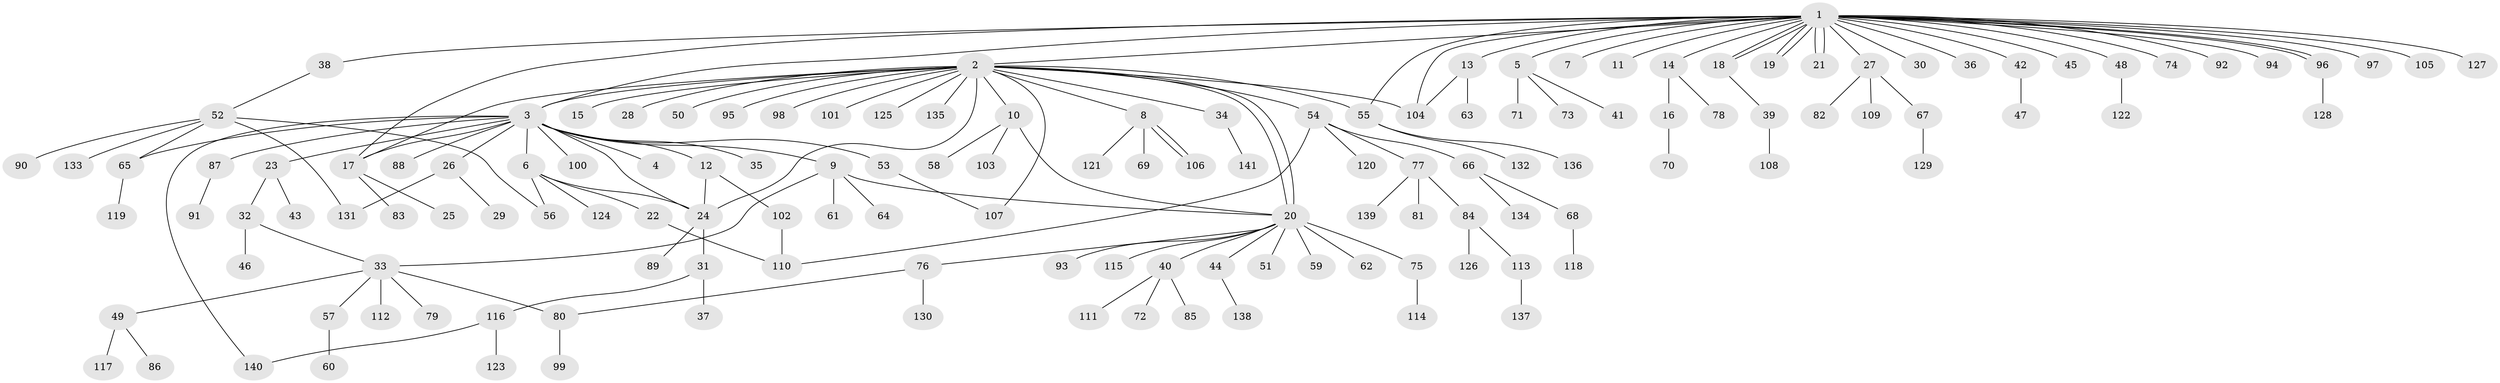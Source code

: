 // coarse degree distribution, {28: 0.014285714285714285, 20: 0.014285714285714285, 16: 0.014285714285714285, 1: 0.7, 4: 0.04285714285714286, 17: 0.014285714285714285, 3: 0.05714285714285714, 6: 0.014285714285714285, 2: 0.12857142857142856}
// Generated by graph-tools (version 1.1) at 2025/18/03/04/25 18:18:20]
// undirected, 141 vertices, 166 edges
graph export_dot {
graph [start="1"]
  node [color=gray90,style=filled];
  1;
  2;
  3;
  4;
  5;
  6;
  7;
  8;
  9;
  10;
  11;
  12;
  13;
  14;
  15;
  16;
  17;
  18;
  19;
  20;
  21;
  22;
  23;
  24;
  25;
  26;
  27;
  28;
  29;
  30;
  31;
  32;
  33;
  34;
  35;
  36;
  37;
  38;
  39;
  40;
  41;
  42;
  43;
  44;
  45;
  46;
  47;
  48;
  49;
  50;
  51;
  52;
  53;
  54;
  55;
  56;
  57;
  58;
  59;
  60;
  61;
  62;
  63;
  64;
  65;
  66;
  67;
  68;
  69;
  70;
  71;
  72;
  73;
  74;
  75;
  76;
  77;
  78;
  79;
  80;
  81;
  82;
  83;
  84;
  85;
  86;
  87;
  88;
  89;
  90;
  91;
  92;
  93;
  94;
  95;
  96;
  97;
  98;
  99;
  100;
  101;
  102;
  103;
  104;
  105;
  106;
  107;
  108;
  109;
  110;
  111;
  112;
  113;
  114;
  115;
  116;
  117;
  118;
  119;
  120;
  121;
  122;
  123;
  124;
  125;
  126;
  127;
  128;
  129;
  130;
  131;
  132;
  133;
  134;
  135;
  136;
  137;
  138;
  139;
  140;
  141;
  1 -- 2;
  1 -- 3;
  1 -- 5;
  1 -- 7;
  1 -- 11;
  1 -- 13;
  1 -- 14;
  1 -- 17;
  1 -- 18;
  1 -- 18;
  1 -- 19;
  1 -- 19;
  1 -- 21;
  1 -- 21;
  1 -- 27;
  1 -- 30;
  1 -- 36;
  1 -- 38;
  1 -- 42;
  1 -- 45;
  1 -- 48;
  1 -- 55;
  1 -- 74;
  1 -- 92;
  1 -- 94;
  1 -- 96;
  1 -- 96;
  1 -- 97;
  1 -- 104;
  1 -- 105;
  1 -- 127;
  2 -- 3;
  2 -- 8;
  2 -- 10;
  2 -- 15;
  2 -- 17;
  2 -- 20;
  2 -- 20;
  2 -- 24;
  2 -- 28;
  2 -- 34;
  2 -- 50;
  2 -- 54;
  2 -- 55;
  2 -- 95;
  2 -- 98;
  2 -- 101;
  2 -- 104;
  2 -- 107;
  2 -- 125;
  2 -- 135;
  3 -- 4;
  3 -- 6;
  3 -- 9;
  3 -- 12;
  3 -- 17;
  3 -- 23;
  3 -- 24;
  3 -- 26;
  3 -- 35;
  3 -- 53;
  3 -- 65;
  3 -- 87;
  3 -- 88;
  3 -- 100;
  3 -- 140;
  5 -- 41;
  5 -- 71;
  5 -- 73;
  6 -- 22;
  6 -- 24;
  6 -- 56;
  6 -- 124;
  8 -- 69;
  8 -- 106;
  8 -- 106;
  8 -- 121;
  9 -- 20;
  9 -- 33;
  9 -- 61;
  9 -- 64;
  10 -- 20;
  10 -- 58;
  10 -- 103;
  12 -- 24;
  12 -- 102;
  13 -- 63;
  13 -- 104;
  14 -- 16;
  14 -- 78;
  16 -- 70;
  17 -- 25;
  17 -- 83;
  18 -- 39;
  20 -- 40;
  20 -- 44;
  20 -- 51;
  20 -- 59;
  20 -- 62;
  20 -- 75;
  20 -- 76;
  20 -- 93;
  20 -- 115;
  22 -- 110;
  23 -- 32;
  23 -- 43;
  24 -- 31;
  24 -- 89;
  26 -- 29;
  26 -- 131;
  27 -- 67;
  27 -- 82;
  27 -- 109;
  31 -- 37;
  31 -- 116;
  32 -- 33;
  32 -- 46;
  33 -- 49;
  33 -- 57;
  33 -- 79;
  33 -- 80;
  33 -- 112;
  34 -- 141;
  38 -- 52;
  39 -- 108;
  40 -- 72;
  40 -- 85;
  40 -- 111;
  42 -- 47;
  44 -- 138;
  48 -- 122;
  49 -- 86;
  49 -- 117;
  52 -- 56;
  52 -- 65;
  52 -- 90;
  52 -- 131;
  52 -- 133;
  53 -- 107;
  54 -- 66;
  54 -- 77;
  54 -- 110;
  54 -- 120;
  55 -- 132;
  55 -- 136;
  57 -- 60;
  65 -- 119;
  66 -- 68;
  66 -- 134;
  67 -- 129;
  68 -- 118;
  75 -- 114;
  76 -- 80;
  76 -- 130;
  77 -- 81;
  77 -- 84;
  77 -- 139;
  80 -- 99;
  84 -- 113;
  84 -- 126;
  87 -- 91;
  96 -- 128;
  102 -- 110;
  113 -- 137;
  116 -- 123;
  116 -- 140;
}
